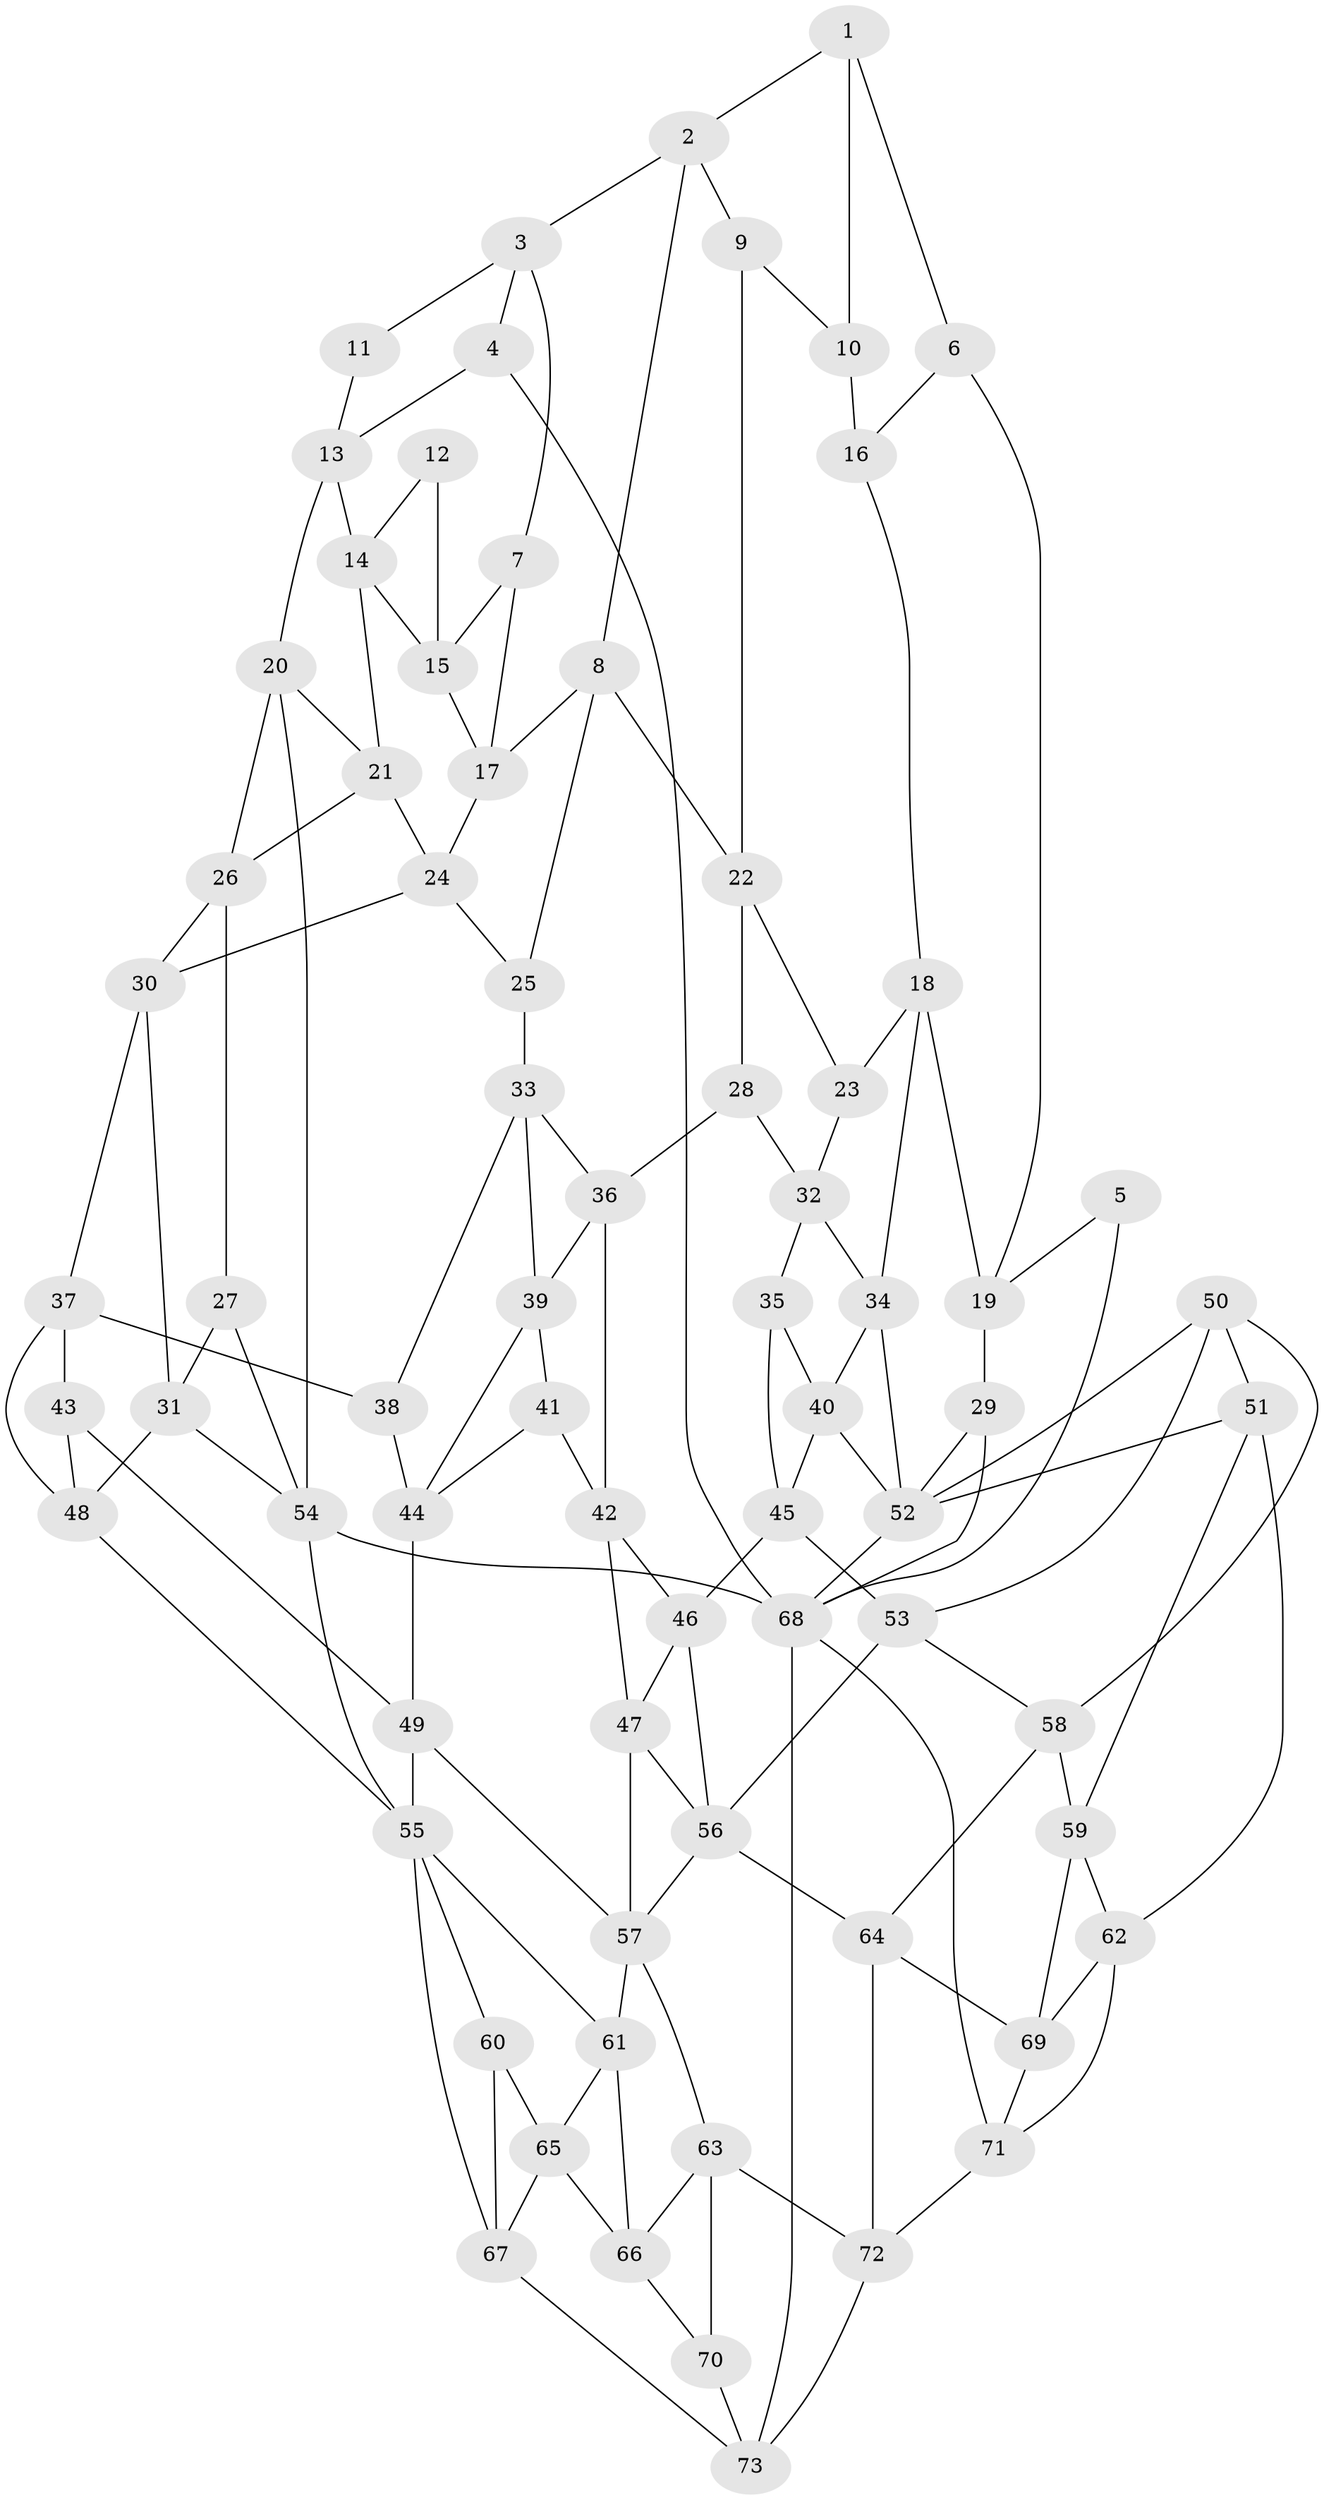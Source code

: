 // original degree distribution, {3: 0.0273972602739726, 4: 0.19863013698630136, 5: 0.5616438356164384, 6: 0.21232876712328766}
// Generated by graph-tools (version 1.1) at 2025/50/03/09/25 03:50:59]
// undirected, 73 vertices, 139 edges
graph export_dot {
graph [start="1"]
  node [color=gray90,style=filled];
  1;
  2;
  3;
  4;
  5;
  6;
  7;
  8;
  9;
  10;
  11;
  12;
  13;
  14;
  15;
  16;
  17;
  18;
  19;
  20;
  21;
  22;
  23;
  24;
  25;
  26;
  27;
  28;
  29;
  30;
  31;
  32;
  33;
  34;
  35;
  36;
  37;
  38;
  39;
  40;
  41;
  42;
  43;
  44;
  45;
  46;
  47;
  48;
  49;
  50;
  51;
  52;
  53;
  54;
  55;
  56;
  57;
  58;
  59;
  60;
  61;
  62;
  63;
  64;
  65;
  66;
  67;
  68;
  69;
  70;
  71;
  72;
  73;
  1 -- 2 [weight=1.0];
  1 -- 6 [weight=1.0];
  1 -- 10 [weight=1.0];
  2 -- 3 [weight=1.0];
  2 -- 8 [weight=1.0];
  2 -- 9 [weight=1.0];
  3 -- 4 [weight=1.0];
  3 -- 7 [weight=1.0];
  3 -- 11 [weight=1.0];
  4 -- 13 [weight=1.0];
  4 -- 68 [weight=1.0];
  5 -- 19 [weight=1.0];
  5 -- 68 [weight=1.0];
  6 -- 16 [weight=1.0];
  6 -- 19 [weight=1.0];
  7 -- 15 [weight=1.0];
  7 -- 17 [weight=1.0];
  8 -- 17 [weight=1.0];
  8 -- 22 [weight=1.0];
  8 -- 25 [weight=1.0];
  9 -- 10 [weight=1.0];
  9 -- 22 [weight=1.0];
  10 -- 16 [weight=2.0];
  11 -- 13 [weight=1.0];
  12 -- 14 [weight=1.0];
  12 -- 15 [weight=1.0];
  13 -- 14 [weight=1.0];
  13 -- 20 [weight=1.0];
  14 -- 15 [weight=1.0];
  14 -- 21 [weight=1.0];
  15 -- 17 [weight=1.0];
  16 -- 18 [weight=1.0];
  17 -- 24 [weight=1.0];
  18 -- 19 [weight=1.0];
  18 -- 23 [weight=1.0];
  18 -- 34 [weight=1.0];
  19 -- 29 [weight=1.0];
  20 -- 21 [weight=1.0];
  20 -- 26 [weight=1.0];
  20 -- 54 [weight=1.0];
  21 -- 24 [weight=1.0];
  21 -- 26 [weight=1.0];
  22 -- 23 [weight=1.0];
  22 -- 28 [weight=1.0];
  23 -- 32 [weight=1.0];
  24 -- 25 [weight=1.0];
  24 -- 30 [weight=1.0];
  25 -- 33 [weight=1.0];
  26 -- 27 [weight=1.0];
  26 -- 30 [weight=1.0];
  27 -- 31 [weight=1.0];
  27 -- 54 [weight=1.0];
  28 -- 32 [weight=1.0];
  28 -- 36 [weight=1.0];
  29 -- 52 [weight=1.0];
  29 -- 68 [weight=1.0];
  30 -- 31 [weight=1.0];
  30 -- 37 [weight=1.0];
  31 -- 48 [weight=1.0];
  31 -- 54 [weight=1.0];
  32 -- 34 [weight=1.0];
  32 -- 35 [weight=1.0];
  33 -- 36 [weight=1.0];
  33 -- 38 [weight=1.0];
  33 -- 39 [weight=1.0];
  34 -- 40 [weight=1.0];
  34 -- 52 [weight=1.0];
  35 -- 40 [weight=1.0];
  35 -- 45 [weight=1.0];
  36 -- 39 [weight=1.0];
  36 -- 42 [weight=1.0];
  37 -- 38 [weight=1.0];
  37 -- 43 [weight=1.0];
  37 -- 48 [weight=1.0];
  38 -- 44 [weight=2.0];
  39 -- 41 [weight=1.0];
  39 -- 44 [weight=1.0];
  40 -- 45 [weight=1.0];
  40 -- 52 [weight=1.0];
  41 -- 42 [weight=1.0];
  41 -- 44 [weight=1.0];
  42 -- 46 [weight=1.0];
  42 -- 47 [weight=1.0];
  43 -- 48 [weight=1.0];
  43 -- 49 [weight=1.0];
  44 -- 49 [weight=1.0];
  45 -- 46 [weight=1.0];
  45 -- 53 [weight=1.0];
  46 -- 47 [weight=1.0];
  46 -- 56 [weight=1.0];
  47 -- 56 [weight=1.0];
  47 -- 57 [weight=1.0];
  48 -- 55 [weight=1.0];
  49 -- 55 [weight=1.0];
  49 -- 57 [weight=1.0];
  50 -- 51 [weight=1.0];
  50 -- 52 [weight=1.0];
  50 -- 53 [weight=1.0];
  50 -- 58 [weight=1.0];
  51 -- 52 [weight=1.0];
  51 -- 59 [weight=1.0];
  51 -- 62 [weight=1.0];
  52 -- 68 [weight=1.0];
  53 -- 56 [weight=2.0];
  53 -- 58 [weight=1.0];
  54 -- 55 [weight=1.0];
  54 -- 68 [weight=2.0];
  55 -- 60 [weight=1.0];
  55 -- 61 [weight=1.0];
  55 -- 67 [weight=1.0];
  56 -- 57 [weight=1.0];
  56 -- 64 [weight=1.0];
  57 -- 61 [weight=1.0];
  57 -- 63 [weight=1.0];
  58 -- 59 [weight=1.0];
  58 -- 64 [weight=1.0];
  59 -- 62 [weight=1.0];
  59 -- 69 [weight=1.0];
  60 -- 65 [weight=1.0];
  60 -- 67 [weight=1.0];
  61 -- 65 [weight=1.0];
  61 -- 66 [weight=1.0];
  62 -- 69 [weight=1.0];
  62 -- 71 [weight=1.0];
  63 -- 66 [weight=1.0];
  63 -- 70 [weight=1.0];
  63 -- 72 [weight=1.0];
  64 -- 69 [weight=1.0];
  64 -- 72 [weight=1.0];
  65 -- 66 [weight=1.0];
  65 -- 67 [weight=1.0];
  66 -- 70 [weight=1.0];
  67 -- 73 [weight=1.0];
  68 -- 71 [weight=1.0];
  68 -- 73 [weight=1.0];
  69 -- 71 [weight=1.0];
  70 -- 73 [weight=1.0];
  71 -- 72 [weight=1.0];
  72 -- 73 [weight=1.0];
}
